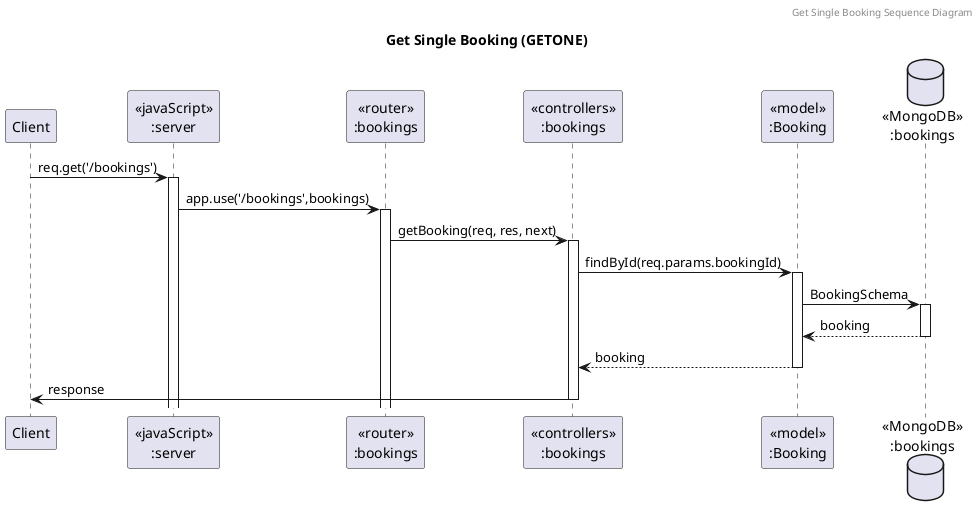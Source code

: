 @startuml Get Single Booking (GETONE)

header Get Single Booking Sequence Diagram
title "Get Single Booking (GETONE)"

participant "Client" as client
participant "<<javaScript>>\n:server" as server
participant "<<router>>\n:bookings" as routerBookings
participant "<<controllers>>\n:bookings" as controllersBookings
participant "<<model>>\n:Booking" as modelBooking
database "<<MongoDB>>\n:bookings" as BookingsDatabase

client->server ++:req.get('/bookings')
server->routerBookings ++:app.use('/bookings',bookings)
routerBookings -> controllersBookings ++: getBooking(req, res, next)
controllersBookings->modelBooking ++:findById(req.params.bookingId)
modelBooking ->BookingsDatabase ++: BookingSchema
BookingsDatabase --> modelBooking --: booking
controllersBookings <-- modelBooking --:booking
controllersBookings->client --:response

@enduml
